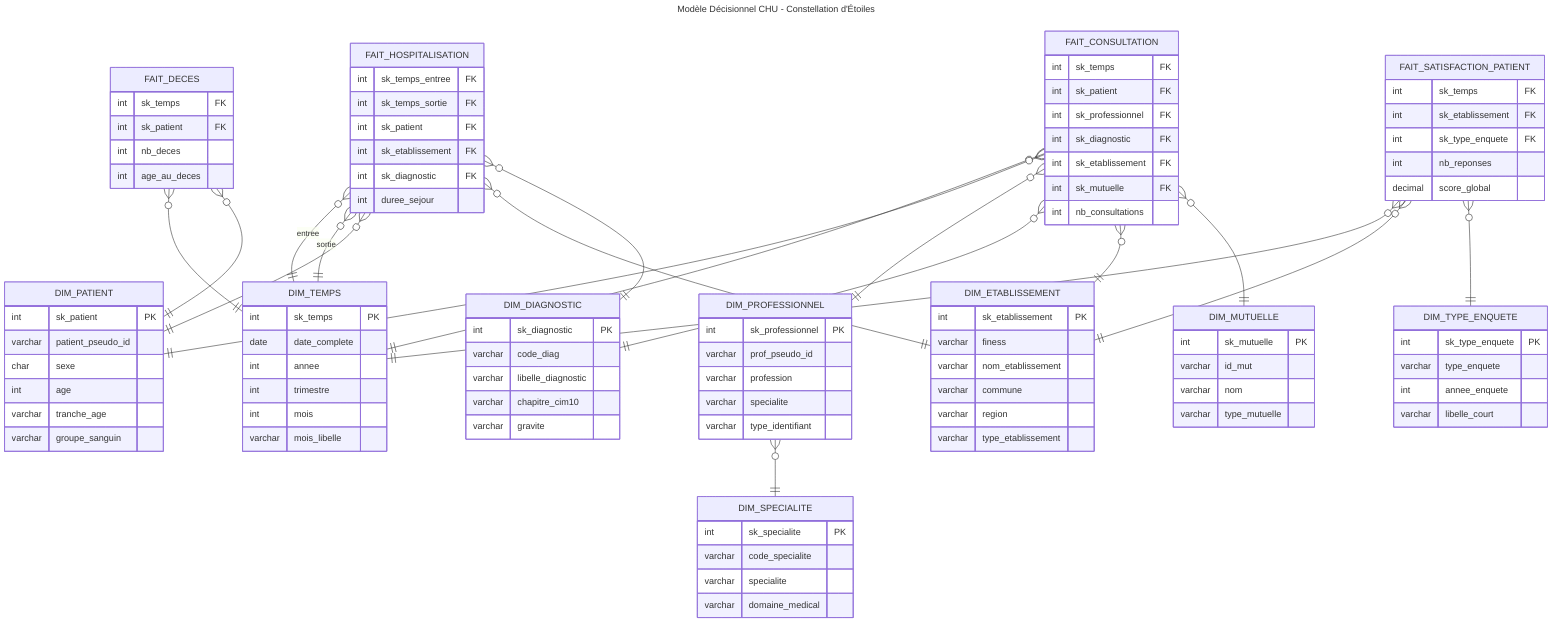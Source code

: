 ---
title: Modèle Décisionnel CHU - Constellation d'Étoiles
---
erDiagram
    %% ============================================================
    %% COULEURS:
    %% - Dimensions communes = BLEU (#E3F2FD)
    %% - Dimensions spécifiques = VERT (#E8F5E9)
    %% - Tables de faits = ORANGE (#FFF3E0)
    %% ============================================================

    %% ===== DIMENSIONS COMMUNES (BLEU) =====

    DIM_TEMPS {
        int sk_temps PK
        date date_complete
        int annee
        int trimestre
        int mois
        varchar mois_libelle
    }

    DIM_PATIENT {
        int sk_patient PK
        varchar patient_pseudo_id
        char sexe
        int age
        varchar tranche_age
        varchar groupe_sanguin
    }

    DIM_DIAGNOSTIC {
        int sk_diagnostic PK
        varchar code_diag
        varchar libelle_diagnostic
        varchar chapitre_cim10
        varchar gravite
    }

    DIM_ETABLISSEMENT {
        int sk_etablissement PK
        varchar finess
        varchar nom_etablissement
        varchar commune
        varchar region
        varchar type_etablissement
    }

    %% ===== DIMENSIONS SPÉCIFIQUES (VERT) =====

    DIM_PROFESSIONNEL {
        int sk_professionnel PK
        varchar prof_pseudo_id
        varchar profession
        varchar specialite
        varchar type_identifiant
    }

    DIM_SPECIALITE {
        int sk_specialite PK
        varchar code_specialite
        varchar specialite
        varchar domaine_medical
    }

    DIM_MUTUELLE {
        int sk_mutuelle PK
        varchar id_mut
        varchar nom
        varchar type_mutuelle
    }

    DIM_TYPE_ENQUETE {
        int sk_type_enquete PK
        varchar type_enquete
        int annee_enquete
        varchar libelle_court
    }

    %% ===== TABLES DE FAITS (ORANGE) =====

    FAIT_CONSULTATION {
        int sk_temps FK
        int sk_patient FK
        int sk_professionnel FK
        int sk_diagnostic FK
        int sk_etablissement FK
        int sk_mutuelle FK
        int nb_consultations
    }

    FAIT_HOSPITALISATION {
        int sk_temps_entree FK
        int sk_temps_sortie FK
        int sk_patient FK
        int sk_etablissement FK
        int sk_diagnostic FK
        int duree_sejour
    }

    FAIT_DECES {
        int sk_temps FK
        int sk_patient FK
        int nb_deces
        int age_au_deces
    }

    FAIT_SATISFACTION_PATIENT {
        int sk_temps FK
        int sk_etablissement FK
        int sk_type_enquete FK
        int nb_reponses
        decimal score_global
    }

    %% ===== RELATIONS =====

    %% Consultation
    FAIT_CONSULTATION }o--|| DIM_TEMPS : ""
    FAIT_CONSULTATION }o--|| DIM_PATIENT : ""
    FAIT_CONSULTATION }o--|| DIM_PROFESSIONNEL : ""
    FAIT_CONSULTATION }o--|| DIM_DIAGNOSTIC : ""
    FAIT_CONSULTATION }o--|| DIM_ETABLISSEMENT : ""
    FAIT_CONSULTATION }o--|| DIM_MUTUELLE : ""

    %% Hospitalisation
    FAIT_HOSPITALISATION }o--|| DIM_TEMPS : "entree"
    FAIT_HOSPITALISATION }o--|| DIM_TEMPS : "sortie"
    FAIT_HOSPITALISATION }o--|| DIM_PATIENT : ""
    FAIT_HOSPITALISATION }o--|| DIM_ETABLISSEMENT : ""
    FAIT_HOSPITALISATION }o--|| DIM_DIAGNOSTIC : ""

    %% Décès
    FAIT_DECES }o--|| DIM_TEMPS : ""
    FAIT_DECES }o--|| DIM_PATIENT : ""

    %% Satisfaction
    FAIT_SATISFACTION_PATIENT }o--|| DIM_TEMPS : ""
    FAIT_SATISFACTION_PATIENT }o--|| DIM_ETABLISSEMENT : ""
    FAIT_SATISFACTION_PATIENT }o--|| DIM_TYPE_ENQUETE : ""

    %% Inter-dimensions
    DIM_PROFESSIONNEL }o--|| DIM_SPECIALITE : ""